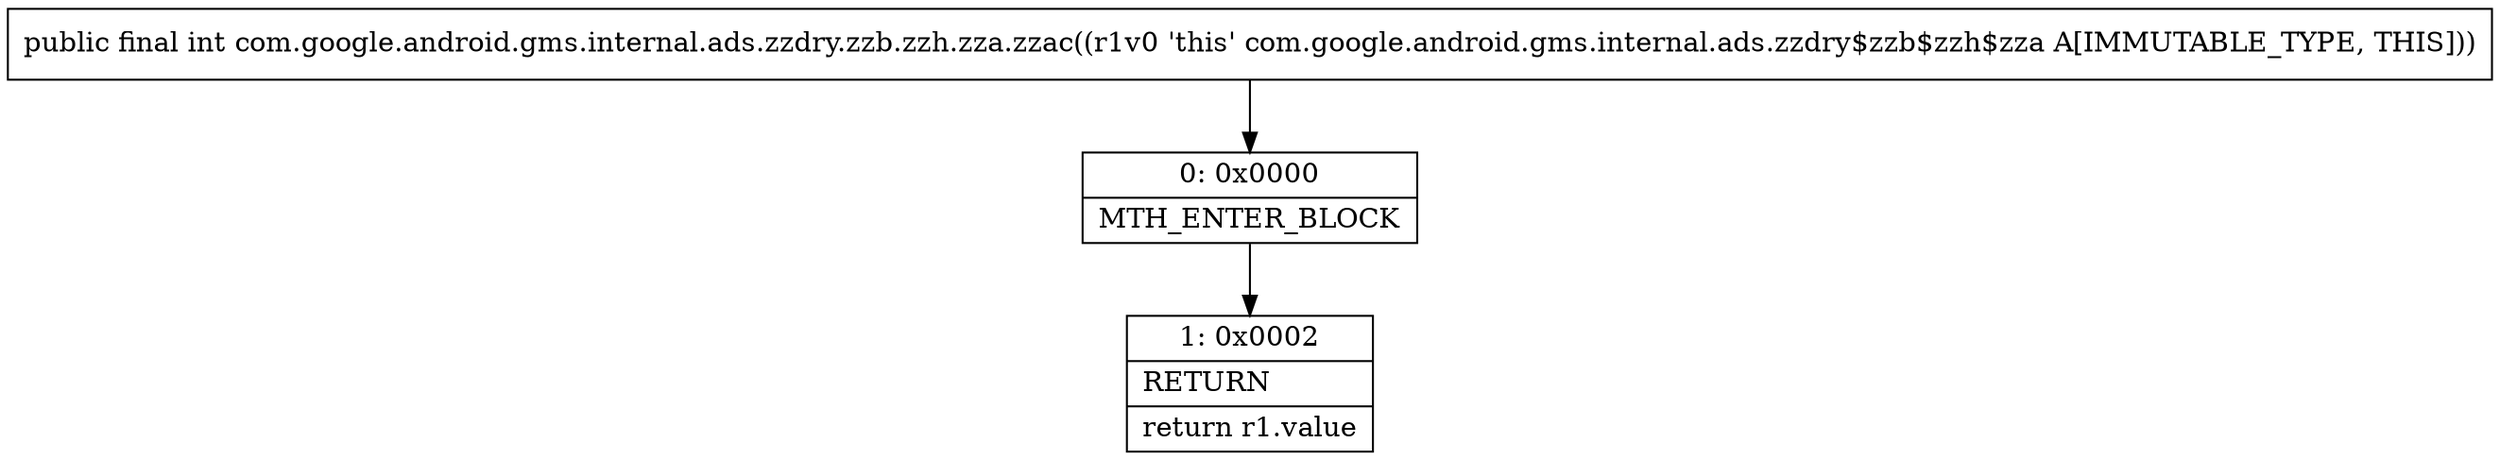 digraph "CFG forcom.google.android.gms.internal.ads.zzdry.zzb.zzh.zza.zzac()I" {
Node_0 [shape=record,label="{0\:\ 0x0000|MTH_ENTER_BLOCK\l}"];
Node_1 [shape=record,label="{1\:\ 0x0002|RETURN\l|return r1.value\l}"];
MethodNode[shape=record,label="{public final int com.google.android.gms.internal.ads.zzdry.zzb.zzh.zza.zzac((r1v0 'this' com.google.android.gms.internal.ads.zzdry$zzb$zzh$zza A[IMMUTABLE_TYPE, THIS])) }"];
MethodNode -> Node_0;
Node_0 -> Node_1;
}

